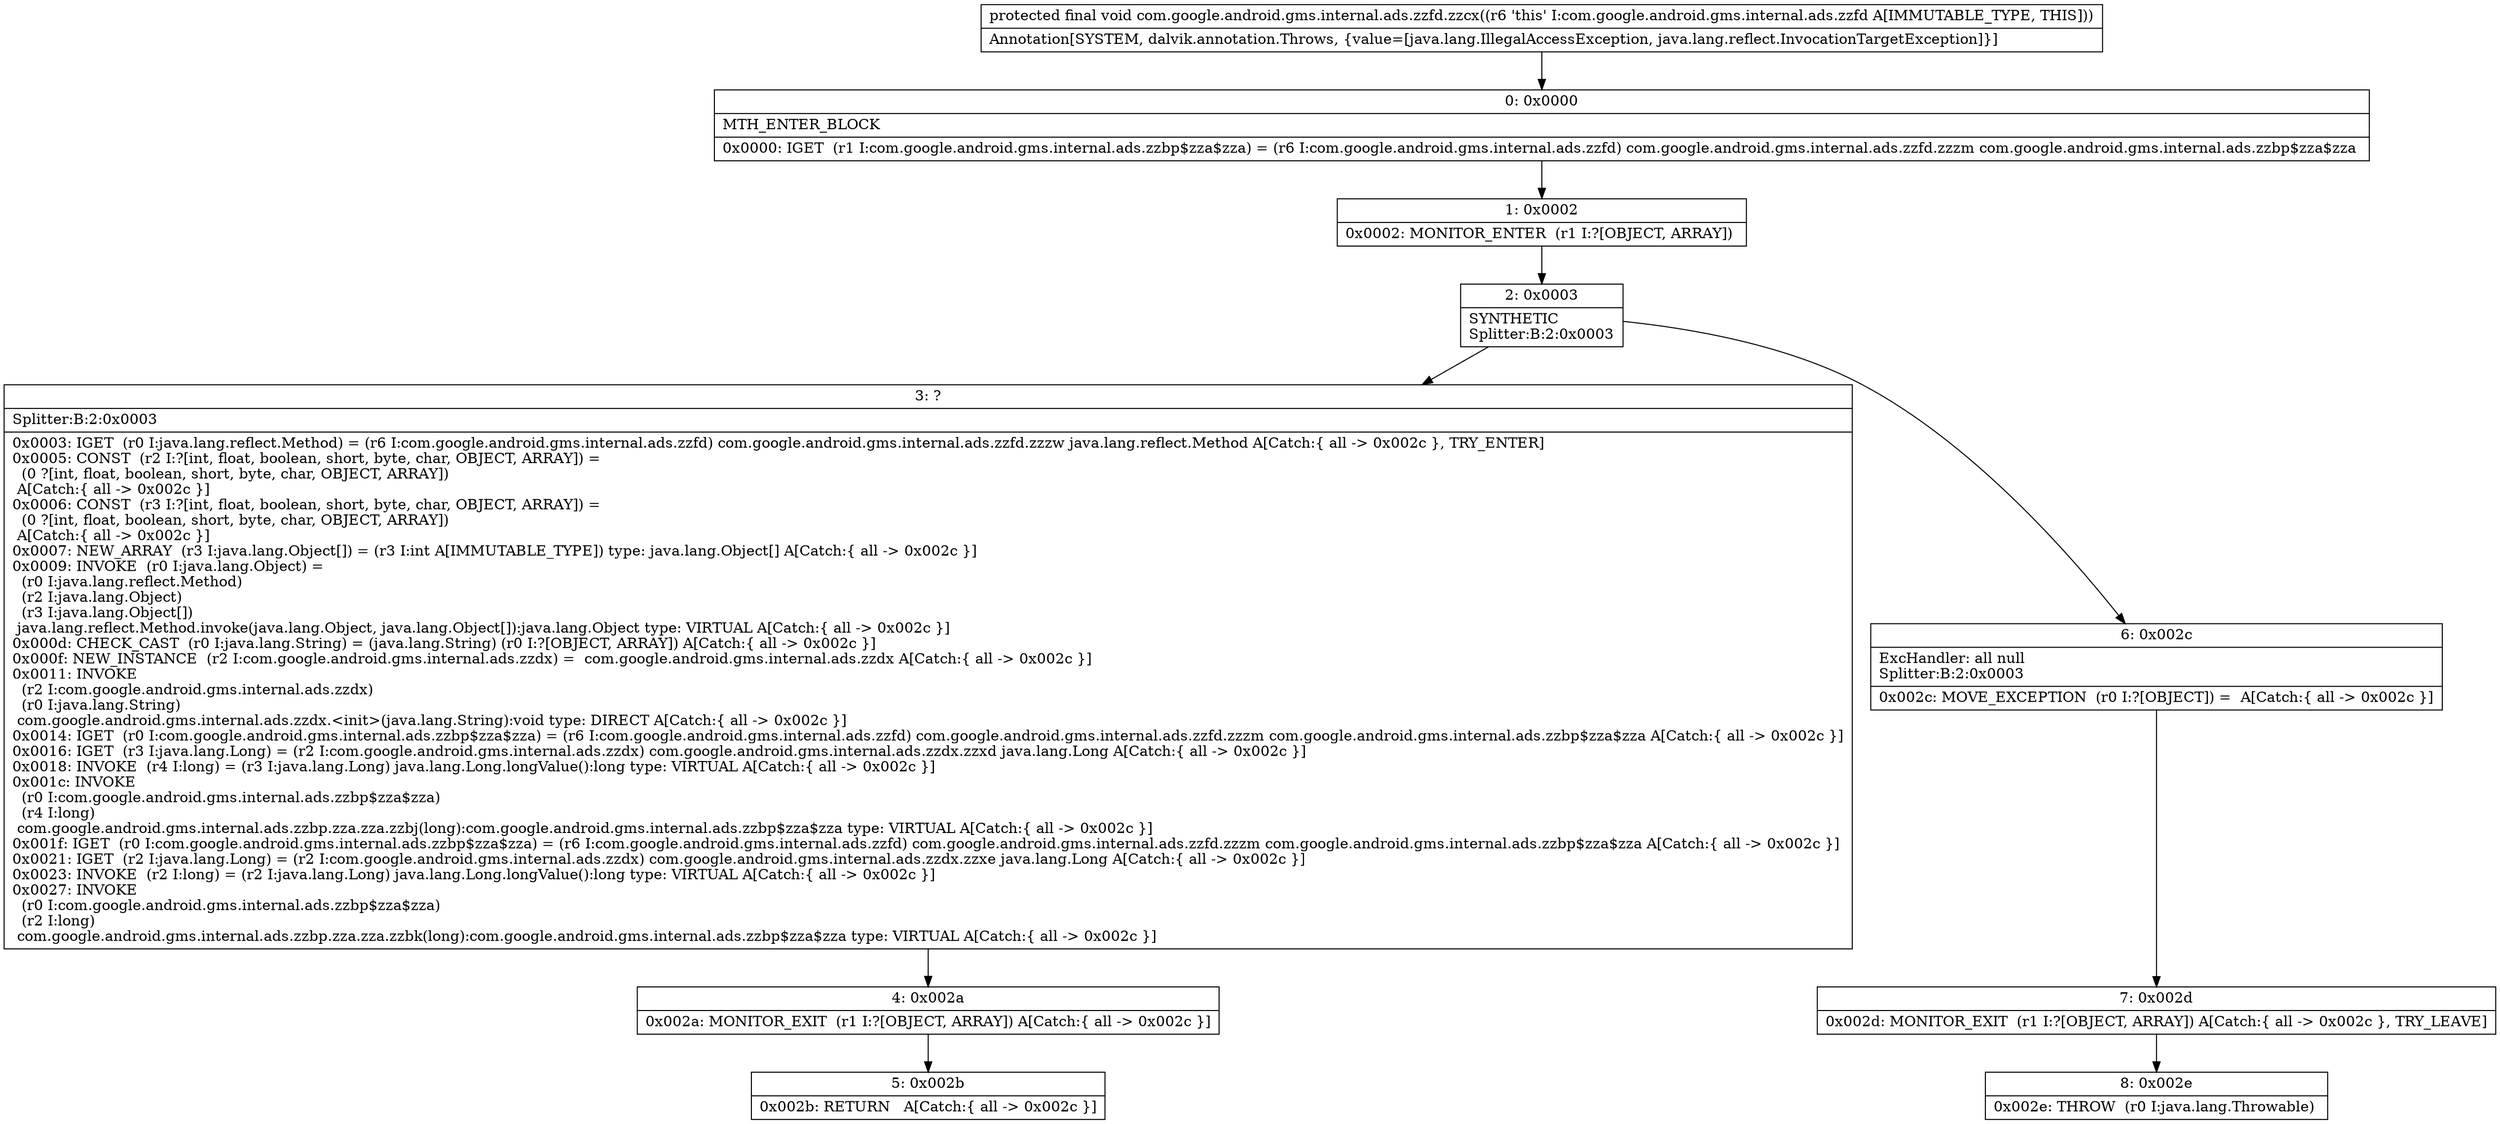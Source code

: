 digraph "CFG forcom.google.android.gms.internal.ads.zzfd.zzcx()V" {
Node_0 [shape=record,label="{0\:\ 0x0000|MTH_ENTER_BLOCK\l|0x0000: IGET  (r1 I:com.google.android.gms.internal.ads.zzbp$zza$zza) = (r6 I:com.google.android.gms.internal.ads.zzfd) com.google.android.gms.internal.ads.zzfd.zzzm com.google.android.gms.internal.ads.zzbp$zza$zza \l}"];
Node_1 [shape=record,label="{1\:\ 0x0002|0x0002: MONITOR_ENTER  (r1 I:?[OBJECT, ARRAY]) \l}"];
Node_2 [shape=record,label="{2\:\ 0x0003|SYNTHETIC\lSplitter:B:2:0x0003\l}"];
Node_3 [shape=record,label="{3\:\ ?|Splitter:B:2:0x0003\l|0x0003: IGET  (r0 I:java.lang.reflect.Method) = (r6 I:com.google.android.gms.internal.ads.zzfd) com.google.android.gms.internal.ads.zzfd.zzzw java.lang.reflect.Method A[Catch:\{ all \-\> 0x002c \}, TRY_ENTER]\l0x0005: CONST  (r2 I:?[int, float, boolean, short, byte, char, OBJECT, ARRAY]) = \l  (0 ?[int, float, boolean, short, byte, char, OBJECT, ARRAY])\l A[Catch:\{ all \-\> 0x002c \}]\l0x0006: CONST  (r3 I:?[int, float, boolean, short, byte, char, OBJECT, ARRAY]) = \l  (0 ?[int, float, boolean, short, byte, char, OBJECT, ARRAY])\l A[Catch:\{ all \-\> 0x002c \}]\l0x0007: NEW_ARRAY  (r3 I:java.lang.Object[]) = (r3 I:int A[IMMUTABLE_TYPE]) type: java.lang.Object[] A[Catch:\{ all \-\> 0x002c \}]\l0x0009: INVOKE  (r0 I:java.lang.Object) = \l  (r0 I:java.lang.reflect.Method)\l  (r2 I:java.lang.Object)\l  (r3 I:java.lang.Object[])\l java.lang.reflect.Method.invoke(java.lang.Object, java.lang.Object[]):java.lang.Object type: VIRTUAL A[Catch:\{ all \-\> 0x002c \}]\l0x000d: CHECK_CAST  (r0 I:java.lang.String) = (java.lang.String) (r0 I:?[OBJECT, ARRAY]) A[Catch:\{ all \-\> 0x002c \}]\l0x000f: NEW_INSTANCE  (r2 I:com.google.android.gms.internal.ads.zzdx) =  com.google.android.gms.internal.ads.zzdx A[Catch:\{ all \-\> 0x002c \}]\l0x0011: INVOKE  \l  (r2 I:com.google.android.gms.internal.ads.zzdx)\l  (r0 I:java.lang.String)\l com.google.android.gms.internal.ads.zzdx.\<init\>(java.lang.String):void type: DIRECT A[Catch:\{ all \-\> 0x002c \}]\l0x0014: IGET  (r0 I:com.google.android.gms.internal.ads.zzbp$zza$zza) = (r6 I:com.google.android.gms.internal.ads.zzfd) com.google.android.gms.internal.ads.zzfd.zzzm com.google.android.gms.internal.ads.zzbp$zza$zza A[Catch:\{ all \-\> 0x002c \}]\l0x0016: IGET  (r3 I:java.lang.Long) = (r2 I:com.google.android.gms.internal.ads.zzdx) com.google.android.gms.internal.ads.zzdx.zzxd java.lang.Long A[Catch:\{ all \-\> 0x002c \}]\l0x0018: INVOKE  (r4 I:long) = (r3 I:java.lang.Long) java.lang.Long.longValue():long type: VIRTUAL A[Catch:\{ all \-\> 0x002c \}]\l0x001c: INVOKE  \l  (r0 I:com.google.android.gms.internal.ads.zzbp$zza$zza)\l  (r4 I:long)\l com.google.android.gms.internal.ads.zzbp.zza.zza.zzbj(long):com.google.android.gms.internal.ads.zzbp$zza$zza type: VIRTUAL A[Catch:\{ all \-\> 0x002c \}]\l0x001f: IGET  (r0 I:com.google.android.gms.internal.ads.zzbp$zza$zza) = (r6 I:com.google.android.gms.internal.ads.zzfd) com.google.android.gms.internal.ads.zzfd.zzzm com.google.android.gms.internal.ads.zzbp$zza$zza A[Catch:\{ all \-\> 0x002c \}]\l0x0021: IGET  (r2 I:java.lang.Long) = (r2 I:com.google.android.gms.internal.ads.zzdx) com.google.android.gms.internal.ads.zzdx.zzxe java.lang.Long A[Catch:\{ all \-\> 0x002c \}]\l0x0023: INVOKE  (r2 I:long) = (r2 I:java.lang.Long) java.lang.Long.longValue():long type: VIRTUAL A[Catch:\{ all \-\> 0x002c \}]\l0x0027: INVOKE  \l  (r0 I:com.google.android.gms.internal.ads.zzbp$zza$zza)\l  (r2 I:long)\l com.google.android.gms.internal.ads.zzbp.zza.zza.zzbk(long):com.google.android.gms.internal.ads.zzbp$zza$zza type: VIRTUAL A[Catch:\{ all \-\> 0x002c \}]\l}"];
Node_4 [shape=record,label="{4\:\ 0x002a|0x002a: MONITOR_EXIT  (r1 I:?[OBJECT, ARRAY]) A[Catch:\{ all \-\> 0x002c \}]\l}"];
Node_5 [shape=record,label="{5\:\ 0x002b|0x002b: RETURN   A[Catch:\{ all \-\> 0x002c \}]\l}"];
Node_6 [shape=record,label="{6\:\ 0x002c|ExcHandler: all null\lSplitter:B:2:0x0003\l|0x002c: MOVE_EXCEPTION  (r0 I:?[OBJECT]) =  A[Catch:\{ all \-\> 0x002c \}]\l}"];
Node_7 [shape=record,label="{7\:\ 0x002d|0x002d: MONITOR_EXIT  (r1 I:?[OBJECT, ARRAY]) A[Catch:\{ all \-\> 0x002c \}, TRY_LEAVE]\l}"];
Node_8 [shape=record,label="{8\:\ 0x002e|0x002e: THROW  (r0 I:java.lang.Throwable) \l}"];
MethodNode[shape=record,label="{protected final void com.google.android.gms.internal.ads.zzfd.zzcx((r6 'this' I:com.google.android.gms.internal.ads.zzfd A[IMMUTABLE_TYPE, THIS]))  | Annotation[SYSTEM, dalvik.annotation.Throws, \{value=[java.lang.IllegalAccessException, java.lang.reflect.InvocationTargetException]\}]\l}"];
MethodNode -> Node_0;
Node_0 -> Node_1;
Node_1 -> Node_2;
Node_2 -> Node_3;
Node_2 -> Node_6;
Node_3 -> Node_4;
Node_4 -> Node_5;
Node_6 -> Node_7;
Node_7 -> Node_8;
}

